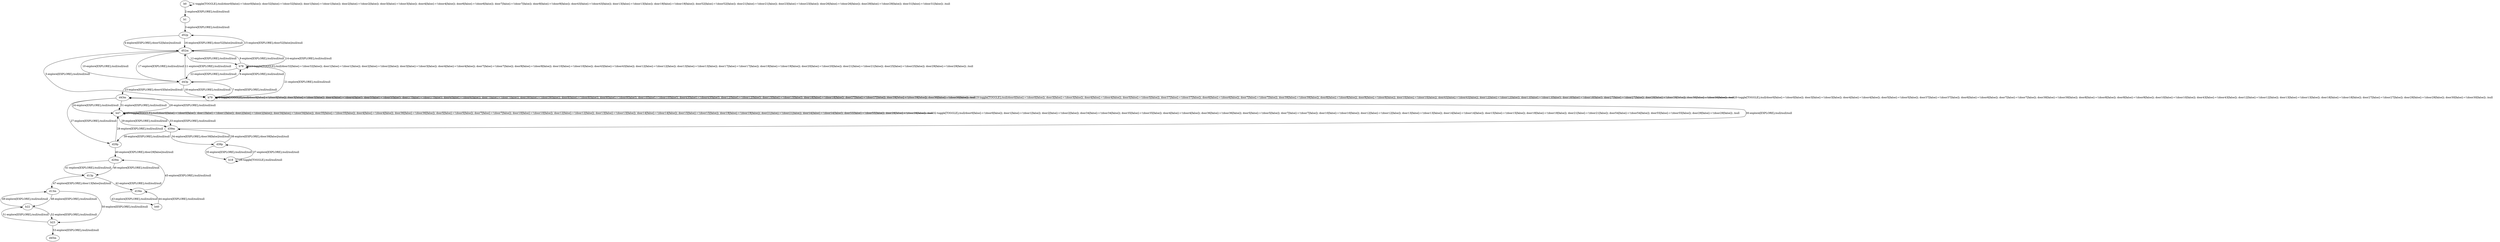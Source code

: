 # Total number of goals covered by this test: 1
# b22 --> b23

digraph g {
"b0" -> "b0" [label = "1-toggle[TOGGLE];/null/door0[false]:=!(door0[false]); door32[false]:=!(door32[false]); door1[false]:=!(door1[false]); door2[false]:=!(door2[false]); door3[false]:=!(door3[false]); door4[false]:=!(door4[false]); door6[false]:=!(door6[false]); door7[false]:=!(door7[false]); door9[false]:=!(door9[false]); door43[false]:=!(door43[false]); door13[false]:=!(door13[false]); door19[false]:=!(door19[false]); door52[false]:=!(door52[false]); door21[false]:=!(door21[false]); door23[false]:=!(door23[false]); door26[false]:=!(door26[false]); door29[false]:=!(door29[false]); door31[false]:=!(door31[false]); /null"];
"b0" -> "b1" [label = "2-explore[EXPLORE];/null/null/null"];
"b1" -> "d52p" [label = "3-explore[EXPLORE];/null/null/null"];
"d52p" -> "d52m" [label = "4-explore[EXPLORE];/door52[false]/null/null"];
"d52m" -> "b79" [label = "5-explore[EXPLORE];/null/null/null"];
"b79" -> "b79" [label = "6-toggle[TOGGLE];/null/door0[false]:=!(door0[false]); door3[false]:=!(door3[false]); door4[false]:=!(door4[false]); door5[false]:=!(door5[false]); door37[false]:=!(door37[false]); door6[false]:=!(door6[false]); door7[false]:=!(door7[false]); door39[false]:=!(door39[false]); door8[false]:=!(door8[false]); door9[false]:=!(door9[false]); door10[false]:=!(door10[false]); door43[false]:=!(door43[false]); door12[false]:=!(door12[false]); door13[false]:=!(door13[false]); door18[false]:=!(door18[false]); door27[false]:=!(door27[false]); door29[false]:=!(door29[false]); door30[false]:=!(door30[false]); /null"];
"b79" -> "d43p" [label = "7-explore[EXPLORE];/null/null/null"];
"d43p" -> "b78" [label = "8-explore[EXPLORE];/null/null/null"];
"b78" -> "d52m" [label = "9-explore[EXPLORE];/null/null/null"];
"d52m" -> "d43p" [label = "10-explore[EXPLORE];/null/null/null"];
"d43p" -> "d52m" [label = "11-explore[EXPLORE];/null/null/null"];
"d52m" -> "b78" [label = "12-explore[EXPLORE];/null/null/null"];
"b78" -> "b78" [label = "13-toggle[TOGGLE];/null/door32[false]:=!(door32[false]); door1[false]:=!(door1[false]); door2[false]:=!(door2[false]); door3[false]:=!(door3[false]); door4[false]:=!(door4[false]); door7[false]:=!(door7[false]); door9[false]:=!(door9[false]); door10[false]:=!(door10[false]); door43[false]:=!(door43[false]); door12[false]:=!(door12[false]); door13[false]:=!(door13[false]); door17[false]:=!(door17[false]); door19[false]:=!(door19[false]); door20[false]:=!(door20[false]); door21[false]:=!(door21[false]); door25[false]:=!(door25[false]); door29[false]:=!(door29[false]); /null"];
"b78" -> "d52m" [label = "14-explore[EXPLORE];/null/null/null"];
"d52m" -> "d52p" [label = "15-explore[EXPLORE];/door52[false]/null/null"];
"d52p" -> "d52m" [label = "16-explore[EXPLORE];/door52[false]/null/null"];
"d52m" -> "d43p" [label = "17-explore[EXPLORE];/null/null/null"];
"d43p" -> "b79" [label = "18-explore[EXPLORE];/null/null/null"];
"b79" -> "b79" [label = "19-toggle[TOGGLE];/null/door0[false]:=!(door0[false]); door3[false]:=!(door3[false]); door4[false]:=!(door4[false]); door5[false]:=!(door5[false]); door37[false]:=!(door37[false]); door6[false]:=!(door6[false]); door7[false]:=!(door7[false]); door39[false]:=!(door39[false]); door8[false]:=!(door8[false]); door9[false]:=!(door9[false]); door10[false]:=!(door10[false]); door43[false]:=!(door43[false]); door12[false]:=!(door12[false]); door13[false]:=!(door13[false]); door18[false]:=!(door18[false]); door27[false]:=!(door27[false]); door29[false]:=!(door29[false]); door30[false]:=!(door30[false]); /null"];
"b79" -> "b79" [label = "20-toggle[TOGGLE];/null/door0[false]:=!(door0[false]); door3[false]:=!(door3[false]); door4[false]:=!(door4[false]); door5[false]:=!(door5[false]); door37[false]:=!(door37[false]); door6[false]:=!(door6[false]); door7[false]:=!(door7[false]); door39[false]:=!(door39[false]); door8[false]:=!(door8[false]); door9[false]:=!(door9[false]); door10[false]:=!(door10[false]); door43[false]:=!(door43[false]); door12[false]:=!(door12[false]); door13[false]:=!(door13[false]); door18[false]:=!(door18[false]); door27[false]:=!(door27[false]); door29[false]:=!(door29[false]); door30[false]:=!(door30[false]); /null"];
"b79" -> "b78" [label = "21-explore[EXPLORE];/null/null/null"];
"b78" -> "d43p" [label = "22-explore[EXPLORE];/null/null/null"];
"d43p" -> "d43m" [label = "23-explore[EXPLORE];/door43[false]/null/null"];
"d43m" -> "b47" [label = "24-explore[EXPLORE];/null/null/null"];
"b47" -> "b47" [label = "25-toggle[TOGGLE];/null/door0[false]:=!(door0[false]); door1[false]:=!(door1[false]); door2[false]:=!(door2[false]); door34[false]:=!(door34[false]); door35[false]:=!(door35[false]); door4[false]:=!(door4[false]); door36[false]:=!(door36[false]); door5[false]:=!(door5[false]); door7[false]:=!(door7[false]); door10[false]:=!(door10[false]); door12[false]:=!(door12[false]); door13[false]:=!(door13[false]); door14[false]:=!(door14[false]); door15[false]:=!(door15[false]); door19[false]:=!(door19[false]); door21[false]:=!(door21[false]); door54[false]:=!(door54[false]); door55[false]:=!(door55[false]); door29[false]:=!(door29[false]); /null"];
"b47" -> "d43m" [label = "26-explore[EXPLORE];/null/null/null"];
"d43m" -> "d29p" [label = "27-explore[EXPLORE];/null/null/null"];
"d29p" -> "b47" [label = "28-explore[EXPLORE];/null/null/null"];
"b47" -> "d39m" [label = "29-explore[EXPLORE];/null/null/null"];
"d39m" -> "d43m" [label = "30-explore[EXPLORE];/null/null/null"];
"d43m" -> "b47" [label = "31-explore[EXPLORE];/null/null/null"];
"b47" -> "b47" [label = "32-toggle[TOGGLE];/null/door0[false]:=!(door0[false]); door1[false]:=!(door1[false]); door2[false]:=!(door2[false]); door34[false]:=!(door34[false]); door35[false]:=!(door35[false]); door4[false]:=!(door4[false]); door36[false]:=!(door36[false]); door5[false]:=!(door5[false]); door7[false]:=!(door7[false]); door10[false]:=!(door10[false]); door12[false]:=!(door12[false]); door13[false]:=!(door13[false]); door14[false]:=!(door14[false]); door15[false]:=!(door15[false]); door19[false]:=!(door19[false]); door21[false]:=!(door21[false]); door54[false]:=!(door54[false]); door55[false]:=!(door55[false]); door29[false]:=!(door29[false]); /null"];
"b47" -> "d39m" [label = "33-explore[EXPLORE];/null/null/null"];
"d39m" -> "d39p" [label = "34-explore[EXPLORE];/door39[false]/null/null"];
"d39p" -> "b18" [label = "35-explore[EXPLORE];/null/null/null"];
"b18" -> "b18" [label = "36-toggle[TOGGLE];/null/null/null"];
"b18" -> "d39p" [label = "37-explore[EXPLORE];/null/null/null"];
"d39p" -> "d39m" [label = "38-explore[EXPLORE];/door39[false]/null/null"];
"d39m" -> "d29p" [label = "39-explore[EXPLORE];/null/null/null"];
"d29p" -> "d29m" [label = "40-explore[EXPLORE];/door29[false]/null/null"];
"d29m" -> "d13p" [label = "41-explore[EXPLORE];/null/null/null"];
"d13p" -> "d19m" [label = "42-explore[EXPLORE];/null/null/null"];
"d19m" -> "b40" [label = "43-explore[EXPLORE];/null/null/null"];
"b40" -> "d19m" [label = "44-explore[EXPLORE];/null/null/null"];
"d19m" -> "d29m" [label = "45-explore[EXPLORE];/null/null/null"];
"d29m" -> "d13p" [label = "46-explore[EXPLORE];/null/null/null"];
"d13p" -> "d13m" [label = "47-explore[EXPLORE];/door13[false]/null/null"];
"d13m" -> "b22" [label = "48-explore[EXPLORE];/null/null/null"];
"b22" -> "d13m" [label = "49-explore[EXPLORE];/null/null/null"];
"d13m" -> "b23" [label = "50-explore[EXPLORE];/null/null/null"];
"b23" -> "b22" [label = "51-explore[EXPLORE];/null/null/null"];
"b22" -> "b23" [label = "52-explore[EXPLORE];/null/null/null"];
"b23" -> "d45m" [label = "53-explore[EXPLORE];/null/null/null"];
}